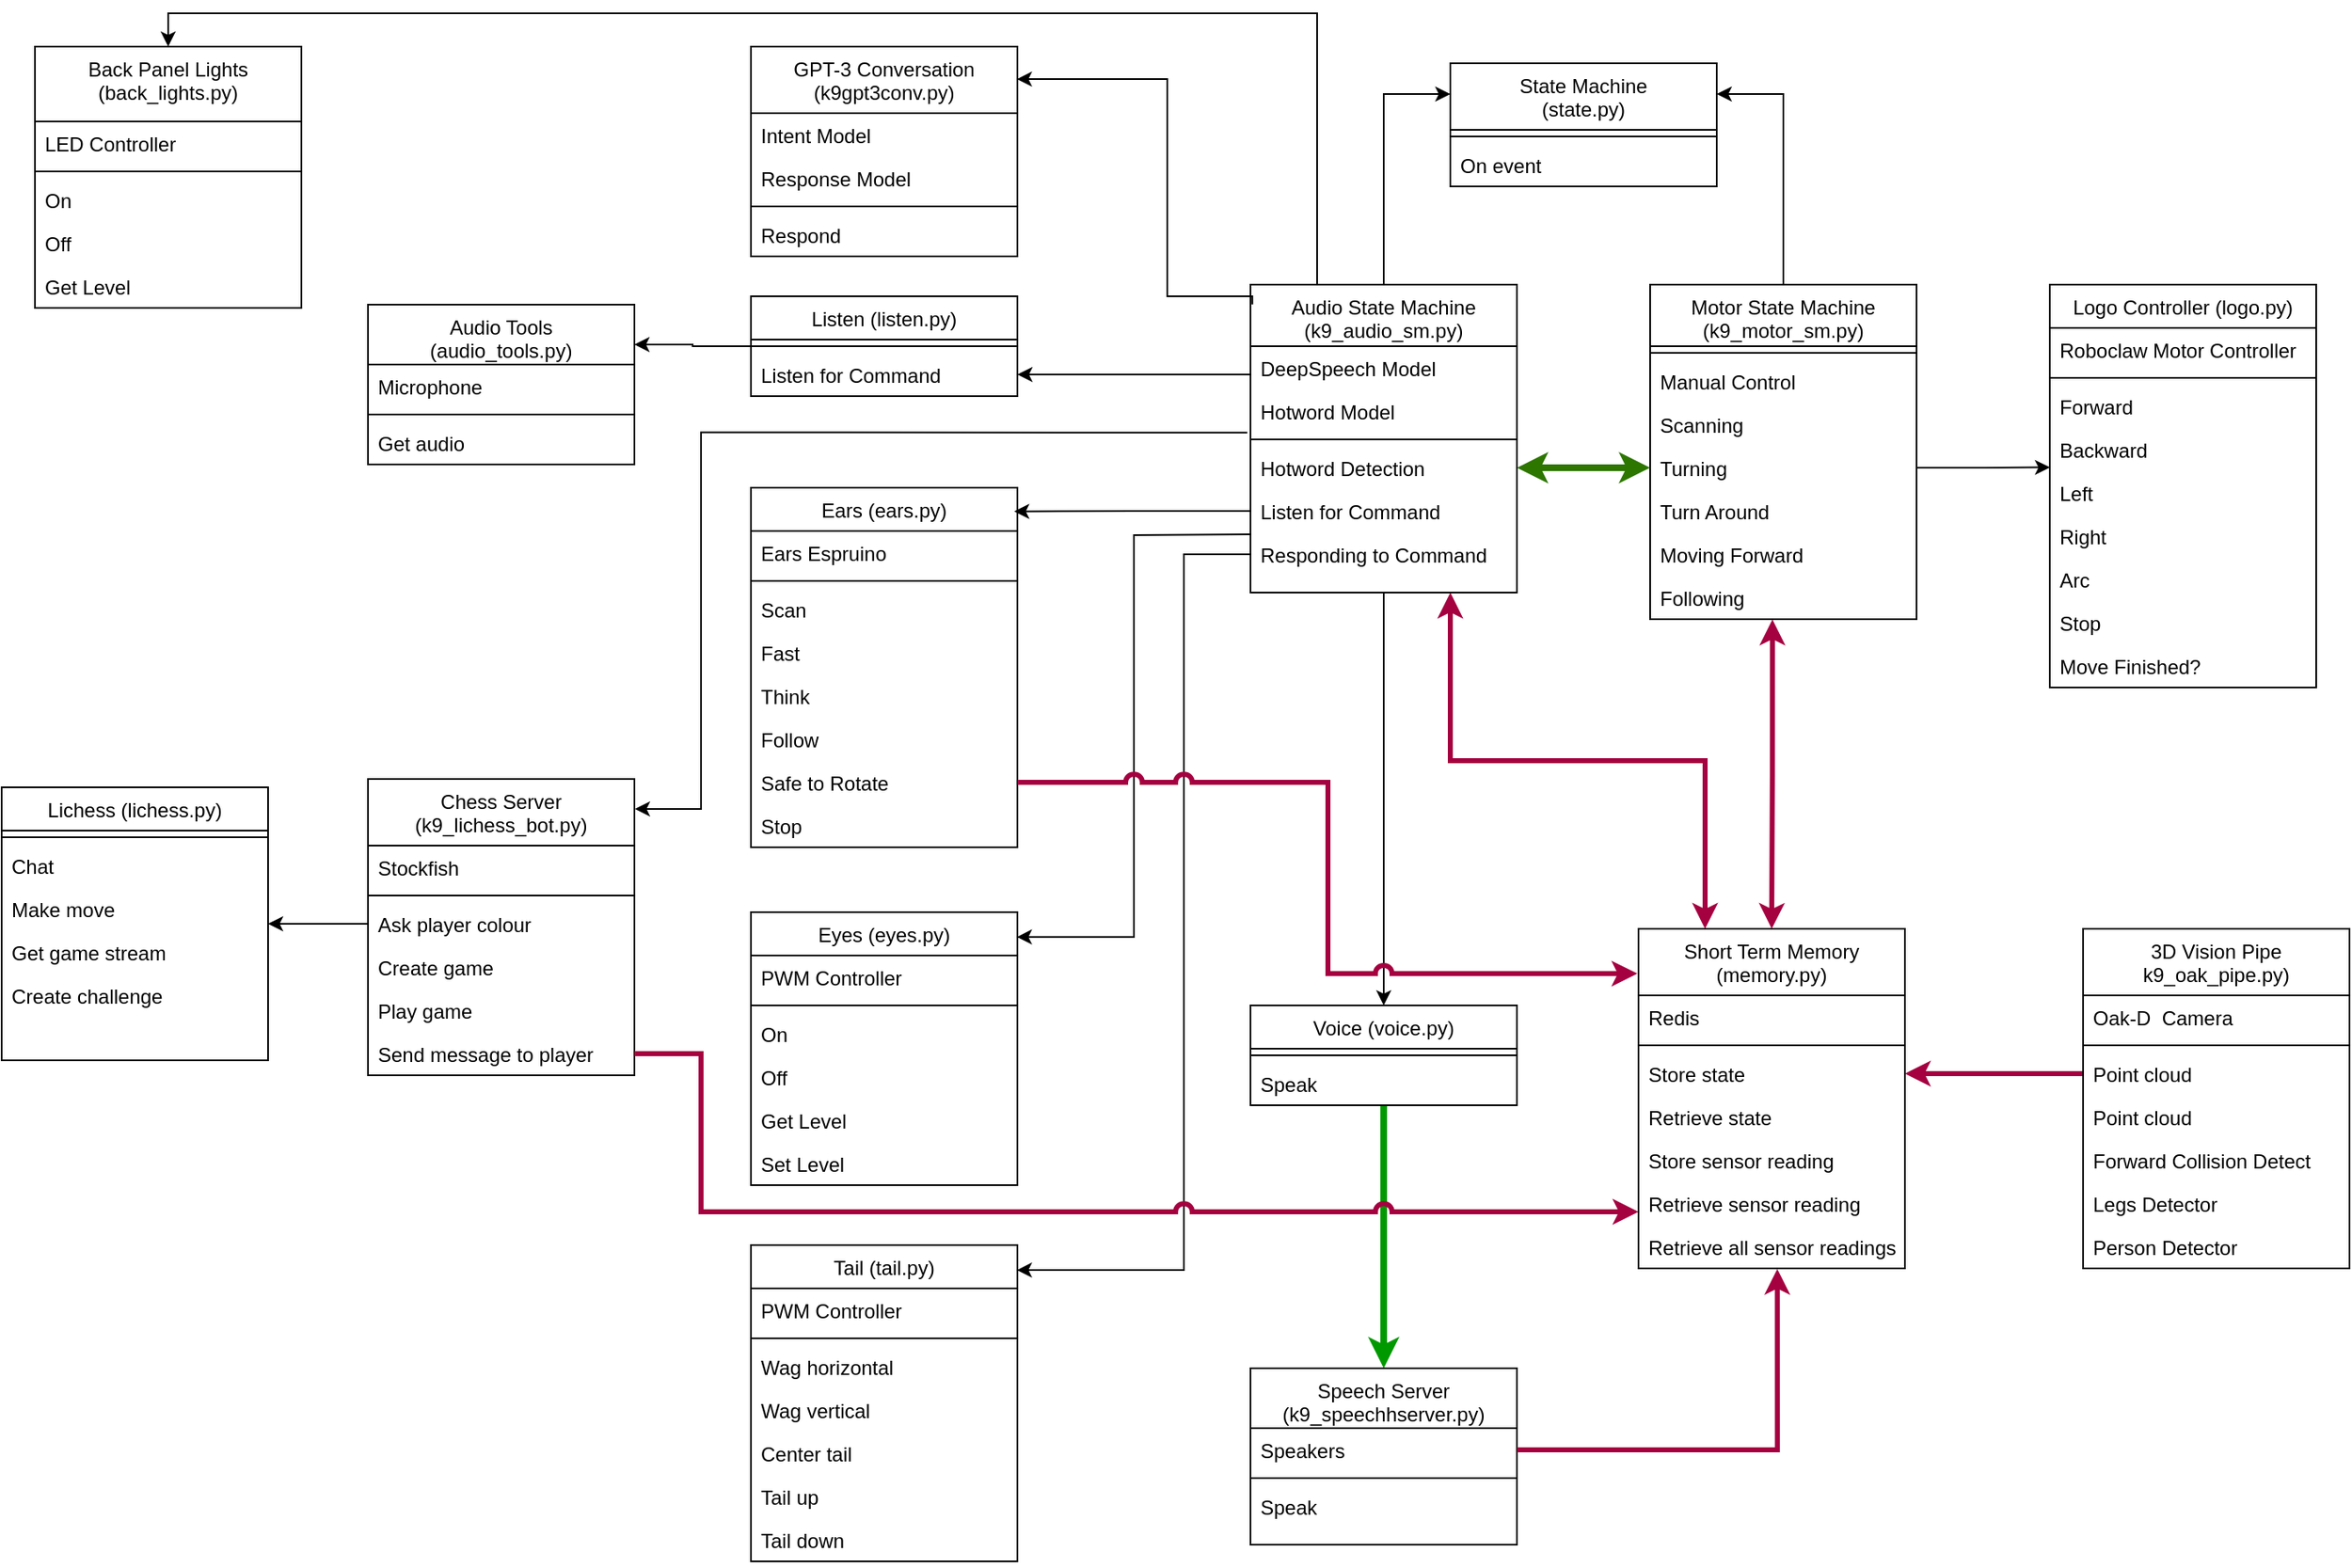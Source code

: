 <mxfile version="20.2.3" type="device"><diagram id="C5RBs43oDa-KdzZeNtuy" name="Page-1"><mxGraphModel dx="946" dy="697" grid="1" gridSize="10" guides="1" tooltips="1" connect="1" arrows="1" fold="1" page="1" pageScale="1" pageWidth="1654" pageHeight="1169" math="0" shadow="0"><root><mxCell id="WIyWlLk6GJQsqaUBKTNV-0"/><mxCell id="WIyWlLk6GJQsqaUBKTNV-1" parent="WIyWlLk6GJQsqaUBKTNV-0"/><mxCell id="qnv7xe7XA0KEcblWG110-169" style="edgeStyle=orthogonalEdgeStyle;rounded=0;orthogonalLoop=1;jettySize=auto;html=1;entryX=0.5;entryY=0;entryDx=0;entryDy=0;" parent="WIyWlLk6GJQsqaUBKTNV-1" source="qnv7xe7XA0KEcblWG110-4" target="qnv7xe7XA0KEcblWG110-74" edge="1"><mxGeometry relative="1" as="geometry"/></mxCell><mxCell id="qnv7xe7XA0KEcblWG110-174" style="edgeStyle=orthogonalEdgeStyle;rounded=0;orthogonalLoop=1;jettySize=auto;html=1;entryX=0;entryY=0.25;entryDx=0;entryDy=0;" parent="WIyWlLk6GJQsqaUBKTNV-1" source="qnv7xe7XA0KEcblWG110-4" target="qnv7xe7XA0KEcblWG110-132" edge="1"><mxGeometry relative="1" as="geometry"/></mxCell><mxCell id="qnv7xe7XA0KEcblWG110-180" style="edgeStyle=orthogonalEdgeStyle;rounded=0;orthogonalLoop=1;jettySize=auto;html=1;entryX=0.5;entryY=0;entryDx=0;entryDy=0;" parent="WIyWlLk6GJQsqaUBKTNV-1" source="qnv7xe7XA0KEcblWG110-4" target="qnv7xe7XA0KEcblWG110-135" edge="1"><mxGeometry relative="1" as="geometry"><Array as="points"><mxPoint x="860" y="180"/><mxPoint x="170" y="180"/></Array></mxGeometry></mxCell><mxCell id="qnv7xe7XA0KEcblWG110-183" style="edgeStyle=orthogonalEdgeStyle;rounded=0;orthogonalLoop=1;jettySize=auto;html=1;exitX=0.75;exitY=1;exitDx=0;exitDy=0;entryX=0.25;entryY=0;entryDx=0;entryDy=0;fillColor=#d80073;strokeColor=#A50040;strokeWidth=3;startArrow=classic;startFill=1;" parent="WIyWlLk6GJQsqaUBKTNV-1" source="qnv7xe7XA0KEcblWG110-4" target="qnv7xe7XA0KEcblWG110-114" edge="1"><mxGeometry relative="1" as="geometry"/></mxCell><mxCell id="qnv7xe7XA0KEcblWG110-4" value="Audio State Machine&#10;(k9_audio_sm.py)" style="swimlane;fontStyle=0;align=center;verticalAlign=top;childLayout=stackLayout;horizontal=1;startSize=37;horizontalStack=0;resizeParent=1;resizeLast=0;collapsible=1;marginBottom=0;rounded=0;shadow=0;strokeWidth=1;" parent="WIyWlLk6GJQsqaUBKTNV-1" vertex="1"><mxGeometry x="820" y="343" width="160" height="185" as="geometry"><mxRectangle x="130" y="380" width="160" height="26" as="alternateBounds"/></mxGeometry></mxCell><mxCell id="qnv7xe7XA0KEcblWG110-6" value="DeepSpeech Model" style="text;align=left;verticalAlign=top;spacingLeft=4;spacingRight=4;overflow=hidden;rotatable=0;points=[[0,0.5],[1,0.5]];portConstraint=eastwest;rounded=0;shadow=0;html=0;" parent="qnv7xe7XA0KEcblWG110-4" vertex="1"><mxGeometry y="37" width="160" height="26" as="geometry"/></mxCell><mxCell id="qnv7xe7XA0KEcblWG110-12" value="Hotword Model" style="text;align=left;verticalAlign=top;spacingLeft=4;spacingRight=4;overflow=hidden;rotatable=0;points=[[0,0.5],[1,0.5]];portConstraint=eastwest;rounded=0;shadow=0;html=0;" parent="qnv7xe7XA0KEcblWG110-4" vertex="1"><mxGeometry y="63" width="160" height="26" as="geometry"/></mxCell><mxCell id="qnv7xe7XA0KEcblWG110-7" value="" style="line;html=1;strokeWidth=1;align=left;verticalAlign=middle;spacingTop=-1;spacingLeft=3;spacingRight=3;rotatable=0;labelPosition=right;points=[];portConstraint=eastwest;" parent="qnv7xe7XA0KEcblWG110-4" vertex="1"><mxGeometry y="89" width="160" height="8" as="geometry"/></mxCell><mxCell id="qnv7xe7XA0KEcblWG110-8" value="Hotword Detection" style="text;align=left;verticalAlign=top;spacingLeft=4;spacingRight=4;overflow=hidden;rotatable=0;points=[[0,0.5],[1,0.5]];portConstraint=eastwest;fontStyle=0" parent="qnv7xe7XA0KEcblWG110-4" vertex="1"><mxGeometry y="97" width="160" height="26" as="geometry"/></mxCell><mxCell id="qnv7xe7XA0KEcblWG110-9" value="Listen for Command&#10;" style="text;align=left;verticalAlign=top;spacingLeft=4;spacingRight=4;overflow=hidden;rotatable=0;points=[[0,0.5],[1,0.5]];portConstraint=eastwest;" parent="qnv7xe7XA0KEcblWG110-4" vertex="1"><mxGeometry y="123" width="160" height="26" as="geometry"/></mxCell><mxCell id="qnv7xe7XA0KEcblWG110-10" value="Responding to Command" style="text;align=left;verticalAlign=top;spacingLeft=4;spacingRight=4;overflow=hidden;rotatable=0;points=[[0,0.5],[1,0.5]];portConstraint=eastwest;" parent="qnv7xe7XA0KEcblWG110-4" vertex="1"><mxGeometry y="149" width="160" height="26" as="geometry"/></mxCell><mxCell id="qnv7xe7XA0KEcblWG110-175" style="edgeStyle=orthogonalEdgeStyle;rounded=0;orthogonalLoop=1;jettySize=auto;html=1;entryX=1;entryY=0.25;entryDx=0;entryDy=0;" parent="WIyWlLk6GJQsqaUBKTNV-1" source="qnv7xe7XA0KEcblWG110-13" target="qnv7xe7XA0KEcblWG110-132" edge="1"><mxGeometry relative="1" as="geometry"/></mxCell><mxCell id="qnv7xe7XA0KEcblWG110-13" value="Motor State Machine&#10;(k9_motor_sm.py)" style="swimlane;fontStyle=0;align=center;verticalAlign=top;childLayout=stackLayout;horizontal=1;startSize=37;horizontalStack=0;resizeParent=1;resizeLast=0;collapsible=1;marginBottom=0;rounded=0;shadow=0;strokeWidth=1;" parent="WIyWlLk6GJQsqaUBKTNV-1" vertex="1"><mxGeometry x="1060" y="343" width="160" height="201" as="geometry"><mxRectangle x="130" y="380" width="160" height="26" as="alternateBounds"/></mxGeometry></mxCell><mxCell id="qnv7xe7XA0KEcblWG110-16" value="" style="line;html=1;strokeWidth=1;align=left;verticalAlign=middle;spacingTop=-1;spacingLeft=3;spacingRight=3;rotatable=0;labelPosition=right;points=[];portConstraint=eastwest;" parent="qnv7xe7XA0KEcblWG110-13" vertex="1"><mxGeometry y="37" width="160" height="8" as="geometry"/></mxCell><mxCell id="qnv7xe7XA0KEcblWG110-17" value="Manual Control" style="text;align=left;verticalAlign=top;spacingLeft=4;spacingRight=4;overflow=hidden;rotatable=0;points=[[0,0.5],[1,0.5]];portConstraint=eastwest;fontStyle=0" parent="qnv7xe7XA0KEcblWG110-13" vertex="1"><mxGeometry y="45" width="160" height="26" as="geometry"/></mxCell><mxCell id="qnv7xe7XA0KEcblWG110-18" value="Scanning" style="text;align=left;verticalAlign=top;spacingLeft=4;spacingRight=4;overflow=hidden;rotatable=0;points=[[0,0.5],[1,0.5]];portConstraint=eastwest;" parent="qnv7xe7XA0KEcblWG110-13" vertex="1"><mxGeometry y="71" width="160" height="26" as="geometry"/></mxCell><mxCell id="qnv7xe7XA0KEcblWG110-19" value="Turning" style="text;align=left;verticalAlign=top;spacingLeft=4;spacingRight=4;overflow=hidden;rotatable=0;points=[[0,0.5],[1,0.5]];portConstraint=eastwest;" parent="qnv7xe7XA0KEcblWG110-13" vertex="1"><mxGeometry y="97" width="160" height="26" as="geometry"/></mxCell><mxCell id="qnv7xe7XA0KEcblWG110-27" value="Turn Around" style="text;align=left;verticalAlign=top;spacingLeft=4;spacingRight=4;overflow=hidden;rotatable=0;points=[[0,0.5],[1,0.5]];portConstraint=eastwest;" parent="qnv7xe7XA0KEcblWG110-13" vertex="1"><mxGeometry y="123" width="160" height="26" as="geometry"/></mxCell><mxCell id="qnv7xe7XA0KEcblWG110-28" value="Moving Forward" style="text;align=left;verticalAlign=top;spacingLeft=4;spacingRight=4;overflow=hidden;rotatable=0;points=[[0,0.5],[1,0.5]];portConstraint=eastwest;" parent="qnv7xe7XA0KEcblWG110-13" vertex="1"><mxGeometry y="149" width="160" height="26" as="geometry"/></mxCell><mxCell id="qnv7xe7XA0KEcblWG110-29" value="Following" style="text;align=left;verticalAlign=top;spacingLeft=4;spacingRight=4;overflow=hidden;rotatable=0;points=[[0,0.5],[1,0.5]];portConstraint=eastwest;" parent="qnv7xe7XA0KEcblWG110-13" vertex="1"><mxGeometry y="175" width="160" height="26" as="geometry"/></mxCell><mxCell id="qnv7xe7XA0KEcblWG110-32" value="Logo Controller (logo.py)" style="swimlane;fontStyle=0;align=center;verticalAlign=top;childLayout=stackLayout;horizontal=1;startSize=26;horizontalStack=0;resizeParent=1;resizeLast=0;collapsible=1;marginBottom=0;rounded=0;shadow=0;strokeWidth=1;" parent="WIyWlLk6GJQsqaUBKTNV-1" vertex="1"><mxGeometry x="1300" y="343" width="160" height="242" as="geometry"><mxRectangle x="130" y="380" width="160" height="26" as="alternateBounds"/></mxGeometry></mxCell><mxCell id="qnv7xe7XA0KEcblWG110-33" value="Roboclaw Motor Controller" style="text;align=left;verticalAlign=top;spacingLeft=4;spacingRight=4;overflow=hidden;rotatable=0;points=[[0,0.5],[1,0.5]];portConstraint=eastwest;rounded=0;shadow=0;html=0;" parent="qnv7xe7XA0KEcblWG110-32" vertex="1"><mxGeometry y="26" width="160" height="26" as="geometry"/></mxCell><mxCell id="qnv7xe7XA0KEcblWG110-34" value="" style="line;html=1;strokeWidth=1;align=left;verticalAlign=middle;spacingTop=-1;spacingLeft=3;spacingRight=3;rotatable=0;labelPosition=right;points=[];portConstraint=eastwest;" parent="qnv7xe7XA0KEcblWG110-32" vertex="1"><mxGeometry y="52" width="160" height="8" as="geometry"/></mxCell><mxCell id="qnv7xe7XA0KEcblWG110-35" value="Forward" style="text;align=left;verticalAlign=top;spacingLeft=4;spacingRight=4;overflow=hidden;rotatable=0;points=[[0,0.5],[1,0.5]];portConstraint=eastwest;fontStyle=0" parent="qnv7xe7XA0KEcblWG110-32" vertex="1"><mxGeometry y="60" width="160" height="26" as="geometry"/></mxCell><mxCell id="qnv7xe7XA0KEcblWG110-36" value="Backward" style="text;align=left;verticalAlign=top;spacingLeft=4;spacingRight=4;overflow=hidden;rotatable=0;points=[[0,0.5],[1,0.5]];portConstraint=eastwest;" parent="qnv7xe7XA0KEcblWG110-32" vertex="1"><mxGeometry y="86" width="160" height="26" as="geometry"/></mxCell><mxCell id="qnv7xe7XA0KEcblWG110-37" value="Left" style="text;align=left;verticalAlign=top;spacingLeft=4;spacingRight=4;overflow=hidden;rotatable=0;points=[[0,0.5],[1,0.5]];portConstraint=eastwest;" parent="qnv7xe7XA0KEcblWG110-32" vertex="1"><mxGeometry y="112" width="160" height="26" as="geometry"/></mxCell><mxCell id="qnv7xe7XA0KEcblWG110-38" value="Right" style="text;align=left;verticalAlign=top;spacingLeft=4;spacingRight=4;overflow=hidden;rotatable=0;points=[[0,0.5],[1,0.5]];portConstraint=eastwest;" parent="qnv7xe7XA0KEcblWG110-32" vertex="1"><mxGeometry y="138" width="160" height="26" as="geometry"/></mxCell><mxCell id="qnv7xe7XA0KEcblWG110-39" value="Arc" style="text;align=left;verticalAlign=top;spacingLeft=4;spacingRight=4;overflow=hidden;rotatable=0;points=[[0,0.5],[1,0.5]];portConstraint=eastwest;" parent="qnv7xe7XA0KEcblWG110-32" vertex="1"><mxGeometry y="164" width="160" height="26" as="geometry"/></mxCell><mxCell id="qnv7xe7XA0KEcblWG110-40" value="Stop" style="text;align=left;verticalAlign=top;spacingLeft=4;spacingRight=4;overflow=hidden;rotatable=0;points=[[0,0.5],[1,0.5]];portConstraint=eastwest;" parent="qnv7xe7XA0KEcblWG110-32" vertex="1"><mxGeometry y="190" width="160" height="26" as="geometry"/></mxCell><mxCell id="qnv7xe7XA0KEcblWG110-41" value="Move Finished?" style="text;align=left;verticalAlign=top;spacingLeft=4;spacingRight=4;overflow=hidden;rotatable=0;points=[[0,0.5],[1,0.5]];portConstraint=eastwest;" parent="qnv7xe7XA0KEcblWG110-32" vertex="1"><mxGeometry y="216" width="160" height="26" as="geometry"/></mxCell><mxCell id="qnv7xe7XA0KEcblWG110-179" style="edgeStyle=orthogonalEdgeStyle;rounded=0;orthogonalLoop=1;jettySize=auto;html=1;entryX=1;entryY=0.25;entryDx=0;entryDy=0;" parent="WIyWlLk6GJQsqaUBKTNV-1" source="qnv7xe7XA0KEcblWG110-42" target="qnv7xe7XA0KEcblWG110-153" edge="1"><mxGeometry relative="1" as="geometry"/></mxCell><mxCell id="qnv7xe7XA0KEcblWG110-42" value="Listen (listen.py)" style="swimlane;fontStyle=0;align=center;verticalAlign=top;childLayout=stackLayout;horizontal=1;startSize=26;horizontalStack=0;resizeParent=1;resizeLast=0;collapsible=1;marginBottom=0;rounded=0;shadow=0;strokeWidth=1;" parent="WIyWlLk6GJQsqaUBKTNV-1" vertex="1"><mxGeometry x="520" y="350" width="160" height="60" as="geometry"><mxRectangle x="130" y="380" width="160" height="26" as="alternateBounds"/></mxGeometry></mxCell><mxCell id="qnv7xe7XA0KEcblWG110-45" value="" style="line;html=1;strokeWidth=1;align=left;verticalAlign=middle;spacingTop=-1;spacingLeft=3;spacingRight=3;rotatable=0;labelPosition=right;points=[];portConstraint=eastwest;" parent="qnv7xe7XA0KEcblWG110-42" vertex="1"><mxGeometry y="26" width="160" height="8" as="geometry"/></mxCell><mxCell id="qnv7xe7XA0KEcblWG110-47" value="Listen for Command&#10;" style="text;align=left;verticalAlign=top;spacingLeft=4;spacingRight=4;overflow=hidden;rotatable=0;points=[[0,0.5],[1,0.5]];portConstraint=eastwest;" parent="qnv7xe7XA0KEcblWG110-42" vertex="1"><mxGeometry y="34" width="160" height="26" as="geometry"/></mxCell><mxCell id="qnv7xe7XA0KEcblWG110-49" value="Ears (ears.py)" style="swimlane;fontStyle=0;align=center;verticalAlign=top;childLayout=stackLayout;horizontal=1;startSize=26;horizontalStack=0;resizeParent=1;resizeLast=0;collapsible=1;marginBottom=0;rounded=0;shadow=0;strokeWidth=1;" parent="WIyWlLk6GJQsqaUBKTNV-1" vertex="1"><mxGeometry x="520" y="465" width="160" height="216" as="geometry"><mxRectangle x="130" y="380" width="160" height="26" as="alternateBounds"/></mxGeometry></mxCell><mxCell id="qnv7xe7XA0KEcblWG110-50" value="Ears Espruino" style="text;align=left;verticalAlign=top;spacingLeft=4;spacingRight=4;overflow=hidden;rotatable=0;points=[[0,0.5],[1,0.5]];portConstraint=eastwest;rounded=0;shadow=0;html=0;" parent="qnv7xe7XA0KEcblWG110-49" vertex="1"><mxGeometry y="26" width="160" height="26" as="geometry"/></mxCell><mxCell id="qnv7xe7XA0KEcblWG110-51" value="" style="line;html=1;strokeWidth=1;align=left;verticalAlign=middle;spacingTop=-1;spacingLeft=3;spacingRight=3;rotatable=0;labelPosition=right;points=[];portConstraint=eastwest;" parent="qnv7xe7XA0KEcblWG110-49" vertex="1"><mxGeometry y="52" width="160" height="8" as="geometry"/></mxCell><mxCell id="qnv7xe7XA0KEcblWG110-52" value="Scan" style="text;align=left;verticalAlign=top;spacingLeft=4;spacingRight=4;overflow=hidden;rotatable=0;points=[[0,0.5],[1,0.5]];portConstraint=eastwest;" parent="qnv7xe7XA0KEcblWG110-49" vertex="1"><mxGeometry y="60" width="160" height="26" as="geometry"/></mxCell><mxCell id="qnv7xe7XA0KEcblWG110-53" value="Fast" style="text;align=left;verticalAlign=top;spacingLeft=4;spacingRight=4;overflow=hidden;rotatable=0;points=[[0,0.5],[1,0.5]];portConstraint=eastwest;" parent="qnv7xe7XA0KEcblWG110-49" vertex="1"><mxGeometry y="86" width="160" height="26" as="geometry"/></mxCell><mxCell id="qnv7xe7XA0KEcblWG110-54" value="Think" style="text;align=left;verticalAlign=top;spacingLeft=4;spacingRight=4;overflow=hidden;rotatable=0;points=[[0,0.5],[1,0.5]];portConstraint=eastwest;" parent="qnv7xe7XA0KEcblWG110-49" vertex="1"><mxGeometry y="112" width="160" height="26" as="geometry"/></mxCell><mxCell id="qnv7xe7XA0KEcblWG110-55" value="Follow" style="text;align=left;verticalAlign=top;spacingLeft=4;spacingRight=4;overflow=hidden;rotatable=0;points=[[0,0.5],[1,0.5]];portConstraint=eastwest;" parent="qnv7xe7XA0KEcblWG110-49" vertex="1"><mxGeometry y="138" width="160" height="26" as="geometry"/></mxCell><mxCell id="qnv7xe7XA0KEcblWG110-63" value="Safe to Rotate" style="text;align=left;verticalAlign=top;spacingLeft=4;spacingRight=4;overflow=hidden;rotatable=0;points=[[0,0.5],[1,0.5]];portConstraint=eastwest;" parent="qnv7xe7XA0KEcblWG110-49" vertex="1"><mxGeometry y="164" width="160" height="26" as="geometry"/></mxCell><mxCell id="qnv7xe7XA0KEcblWG110-64" value="Stop" style="text;align=left;verticalAlign=top;spacingLeft=4;spacingRight=4;overflow=hidden;rotatable=0;points=[[0,0.5],[1,0.5]];portConstraint=eastwest;" parent="qnv7xe7XA0KEcblWG110-49" vertex="1"><mxGeometry y="190" width="160" height="26" as="geometry"/></mxCell><mxCell id="qnv7xe7XA0KEcblWG110-65" value="Eyes (eyes.py)" style="swimlane;fontStyle=0;align=center;verticalAlign=top;childLayout=stackLayout;horizontal=1;startSize=26;horizontalStack=0;resizeParent=1;resizeLast=0;collapsible=1;marginBottom=0;rounded=0;shadow=0;strokeWidth=1;" parent="WIyWlLk6GJQsqaUBKTNV-1" vertex="1"><mxGeometry x="520" y="720" width="160" height="164" as="geometry"><mxRectangle x="130" y="380" width="160" height="26" as="alternateBounds"/></mxGeometry></mxCell><mxCell id="qnv7xe7XA0KEcblWG110-66" value="PWM Controller" style="text;align=left;verticalAlign=top;spacingLeft=4;spacingRight=4;overflow=hidden;rotatable=0;points=[[0,0.5],[1,0.5]];portConstraint=eastwest;rounded=0;shadow=0;html=0;" parent="qnv7xe7XA0KEcblWG110-65" vertex="1"><mxGeometry y="26" width="160" height="26" as="geometry"/></mxCell><mxCell id="qnv7xe7XA0KEcblWG110-67" value="" style="line;html=1;strokeWidth=1;align=left;verticalAlign=middle;spacingTop=-1;spacingLeft=3;spacingRight=3;rotatable=0;labelPosition=right;points=[];portConstraint=eastwest;" parent="qnv7xe7XA0KEcblWG110-65" vertex="1"><mxGeometry y="52" width="160" height="8" as="geometry"/></mxCell><mxCell id="qnv7xe7XA0KEcblWG110-68" value="On" style="text;align=left;verticalAlign=top;spacingLeft=4;spacingRight=4;overflow=hidden;rotatable=0;points=[[0,0.5],[1,0.5]];portConstraint=eastwest;" parent="qnv7xe7XA0KEcblWG110-65" vertex="1"><mxGeometry y="60" width="160" height="26" as="geometry"/></mxCell><mxCell id="qnv7xe7XA0KEcblWG110-69" value="Off" style="text;align=left;verticalAlign=top;spacingLeft=4;spacingRight=4;overflow=hidden;rotatable=0;points=[[0,0.5],[1,0.5]];portConstraint=eastwest;" parent="qnv7xe7XA0KEcblWG110-65" vertex="1"><mxGeometry y="86" width="160" height="26" as="geometry"/></mxCell><mxCell id="qnv7xe7XA0KEcblWG110-70" value="Get Level" style="text;align=left;verticalAlign=top;spacingLeft=4;spacingRight=4;overflow=hidden;rotatable=0;points=[[0,0.5],[1,0.5]];portConstraint=eastwest;" parent="qnv7xe7XA0KEcblWG110-65" vertex="1"><mxGeometry y="112" width="160" height="26" as="geometry"/></mxCell><mxCell id="qnv7xe7XA0KEcblWG110-71" value="Set Level" style="text;align=left;verticalAlign=top;spacingLeft=4;spacingRight=4;overflow=hidden;rotatable=0;points=[[0,0.5],[1,0.5]];portConstraint=eastwest;" parent="qnv7xe7XA0KEcblWG110-65" vertex="1"><mxGeometry y="138" width="160" height="26" as="geometry"/></mxCell><mxCell id="qnv7xe7XA0KEcblWG110-170" style="edgeStyle=orthogonalEdgeStyle;rounded=0;orthogonalLoop=1;jettySize=auto;html=1;entryX=0.5;entryY=0;entryDx=0;entryDy=0;fillColor=#60a917;strokeColor=#009900;strokeWidth=4;" parent="WIyWlLk6GJQsqaUBKTNV-1" source="qnv7xe7XA0KEcblWG110-74" target="qnv7xe7XA0KEcblWG110-100" edge="1"><mxGeometry relative="1" as="geometry"/></mxCell><mxCell id="qnv7xe7XA0KEcblWG110-74" value="Voice (voice.py)" style="swimlane;fontStyle=0;align=center;verticalAlign=top;childLayout=stackLayout;horizontal=1;startSize=26;horizontalStack=0;resizeParent=1;resizeLast=0;collapsible=1;marginBottom=0;rounded=0;shadow=0;strokeWidth=1;" parent="WIyWlLk6GJQsqaUBKTNV-1" vertex="1"><mxGeometry x="820" y="776" width="160" height="60" as="geometry"><mxRectangle x="130" y="380" width="160" height="26" as="alternateBounds"/></mxGeometry></mxCell><mxCell id="qnv7xe7XA0KEcblWG110-76" value="" style="line;html=1;strokeWidth=1;align=left;verticalAlign=middle;spacingTop=-1;spacingLeft=3;spacingRight=3;rotatable=0;labelPosition=right;points=[];portConstraint=eastwest;" parent="qnv7xe7XA0KEcblWG110-74" vertex="1"><mxGeometry y="26" width="160" height="8" as="geometry"/></mxCell><mxCell id="qnv7xe7XA0KEcblWG110-77" value="Speak" style="text;align=left;verticalAlign=top;spacingLeft=4;spacingRight=4;overflow=hidden;rotatable=0;points=[[0,0.5],[1,0.5]];portConstraint=eastwest;" parent="qnv7xe7XA0KEcblWG110-74" vertex="1"><mxGeometry y="34" width="160" height="26" as="geometry"/></mxCell><mxCell id="qnv7xe7XA0KEcblWG110-91" value="GPT-3 Conversation&#10;(k9gpt3conv.py)" style="swimlane;fontStyle=0;align=center;verticalAlign=top;childLayout=stackLayout;horizontal=1;startSize=40;horizontalStack=0;resizeParent=1;resizeLast=0;collapsible=1;marginBottom=0;rounded=0;shadow=0;strokeWidth=1;" parent="WIyWlLk6GJQsqaUBKTNV-1" vertex="1"><mxGeometry x="520" y="200" width="160" height="126" as="geometry"><mxRectangle x="130" y="380" width="160" height="26" as="alternateBounds"/></mxGeometry></mxCell><mxCell id="qnv7xe7XA0KEcblWG110-92" value="Intent Model" style="text;align=left;verticalAlign=top;spacingLeft=4;spacingRight=4;overflow=hidden;rotatable=0;points=[[0,0.5],[1,0.5]];portConstraint=eastwest;rounded=0;shadow=0;html=0;" parent="qnv7xe7XA0KEcblWG110-91" vertex="1"><mxGeometry y="40" width="160" height="26" as="geometry"/></mxCell><mxCell id="qnv7xe7XA0KEcblWG110-99" value="Response Model" style="text;align=left;verticalAlign=top;spacingLeft=4;spacingRight=4;overflow=hidden;rotatable=0;points=[[0,0.5],[1,0.5]];portConstraint=eastwest;rounded=0;shadow=0;html=0;" parent="qnv7xe7XA0KEcblWG110-91" vertex="1"><mxGeometry y="66" width="160" height="26" as="geometry"/></mxCell><mxCell id="qnv7xe7XA0KEcblWG110-93" value="" style="line;html=1;strokeWidth=1;align=left;verticalAlign=middle;spacingTop=-1;spacingLeft=3;spacingRight=3;rotatable=0;labelPosition=right;points=[];portConstraint=eastwest;" parent="qnv7xe7XA0KEcblWG110-91" vertex="1"><mxGeometry y="92" width="160" height="8" as="geometry"/></mxCell><mxCell id="qnv7xe7XA0KEcblWG110-94" value="Respond" style="text;align=left;verticalAlign=top;spacingLeft=4;spacingRight=4;overflow=hidden;rotatable=0;points=[[0,0.5],[1,0.5]];portConstraint=eastwest;" parent="qnv7xe7XA0KEcblWG110-91" vertex="1"><mxGeometry y="100" width="160" height="26" as="geometry"/></mxCell><mxCell id="qnv7xe7XA0KEcblWG110-100" value="Speech Server&#10;(k9_speechhserver.py)" style="swimlane;fontStyle=0;align=center;verticalAlign=top;childLayout=stackLayout;horizontal=1;startSize=36;horizontalStack=0;resizeParent=1;resizeLast=0;collapsible=1;marginBottom=0;rounded=0;shadow=0;strokeWidth=1;" parent="WIyWlLk6GJQsqaUBKTNV-1" vertex="1"><mxGeometry x="820" y="994" width="160" height="106" as="geometry"><mxRectangle x="130" y="380" width="160" height="26" as="alternateBounds"/></mxGeometry></mxCell><mxCell id="qnv7xe7XA0KEcblWG110-101" value="Speakers" style="text;align=left;verticalAlign=top;spacingLeft=4;spacingRight=4;overflow=hidden;rotatable=0;points=[[0,0.5],[1,0.5]];portConstraint=eastwest;rounded=0;shadow=0;html=0;" parent="qnv7xe7XA0KEcblWG110-100" vertex="1"><mxGeometry y="36" width="160" height="26" as="geometry"/></mxCell><mxCell id="qnv7xe7XA0KEcblWG110-103" value="" style="line;html=1;strokeWidth=1;align=left;verticalAlign=middle;spacingTop=-1;spacingLeft=3;spacingRight=3;rotatable=0;labelPosition=right;points=[];portConstraint=eastwest;" parent="qnv7xe7XA0KEcblWG110-100" vertex="1"><mxGeometry y="62" width="160" height="8" as="geometry"/></mxCell><mxCell id="qnv7xe7XA0KEcblWG110-104" value="Speak" style="text;align=left;verticalAlign=top;spacingLeft=4;spacingRight=4;overflow=hidden;rotatable=0;points=[[0,0.5],[1,0.5]];portConstraint=eastwest;" parent="qnv7xe7XA0KEcblWG110-100" vertex="1"><mxGeometry y="70" width="160" height="26" as="geometry"/></mxCell><mxCell id="qnv7xe7XA0KEcblWG110-107" value="Chess Server&#10;(k9_lichess_bot.py)" style="swimlane;fontStyle=0;align=center;verticalAlign=top;childLayout=stackLayout;horizontal=1;startSize=40;horizontalStack=0;resizeParent=1;resizeLast=0;collapsible=1;marginBottom=0;rounded=0;shadow=0;strokeWidth=1;" parent="WIyWlLk6GJQsqaUBKTNV-1" vertex="1"><mxGeometry x="290" y="640" width="160" height="178" as="geometry"><mxRectangle x="130" y="380" width="160" height="26" as="alternateBounds"/></mxGeometry></mxCell><mxCell id="qnv7xe7XA0KEcblWG110-108" value="Stockfish" style="text;align=left;verticalAlign=top;spacingLeft=4;spacingRight=4;overflow=hidden;rotatable=0;points=[[0,0.5],[1,0.5]];portConstraint=eastwest;rounded=0;shadow=0;html=0;" parent="qnv7xe7XA0KEcblWG110-107" vertex="1"><mxGeometry y="40" width="160" height="26" as="geometry"/></mxCell><mxCell id="qnv7xe7XA0KEcblWG110-109" value="" style="line;html=1;strokeWidth=1;align=left;verticalAlign=middle;spacingTop=-1;spacingLeft=3;spacingRight=3;rotatable=0;labelPosition=right;points=[];portConstraint=eastwest;" parent="qnv7xe7XA0KEcblWG110-107" vertex="1"><mxGeometry y="66" width="160" height="8" as="geometry"/></mxCell><mxCell id="qnv7xe7XA0KEcblWG110-110" value="Ask player colour&#10;" style="text;align=left;verticalAlign=top;spacingLeft=4;spacingRight=4;overflow=hidden;rotatable=0;points=[[0,0.5],[1,0.5]];portConstraint=eastwest;" parent="qnv7xe7XA0KEcblWG110-107" vertex="1"><mxGeometry y="74" width="160" height="26" as="geometry"/></mxCell><mxCell id="qnv7xe7XA0KEcblWG110-111" value="Create game" style="text;align=left;verticalAlign=top;spacingLeft=4;spacingRight=4;overflow=hidden;rotatable=0;points=[[0,0.5],[1,0.5]];portConstraint=eastwest;" parent="qnv7xe7XA0KEcblWG110-107" vertex="1"><mxGeometry y="100" width="160" height="26" as="geometry"/></mxCell><mxCell id="qnv7xe7XA0KEcblWG110-112" value="Play game" style="text;align=left;verticalAlign=top;spacingLeft=4;spacingRight=4;overflow=hidden;rotatable=0;points=[[0,0.5],[1,0.5]];portConstraint=eastwest;" parent="qnv7xe7XA0KEcblWG110-107" vertex="1"><mxGeometry y="126" width="160" height="26" as="geometry"/></mxCell><mxCell id="qnv7xe7XA0KEcblWG110-113" value="Send message to player" style="text;align=left;verticalAlign=top;spacingLeft=4;spacingRight=4;overflow=hidden;rotatable=0;points=[[0,0.5],[1,0.5]];portConstraint=eastwest;" parent="qnv7xe7XA0KEcblWG110-107" vertex="1"><mxGeometry y="152" width="160" height="26" as="geometry"/></mxCell><mxCell id="qnv7xe7XA0KEcblWG110-114" value="Short Term Memory&#10;(memory.py)" style="swimlane;fontStyle=0;align=center;verticalAlign=top;childLayout=stackLayout;horizontal=1;startSize=40;horizontalStack=0;resizeParent=1;resizeLast=0;collapsible=1;marginBottom=0;rounded=0;shadow=0;strokeWidth=1;" parent="WIyWlLk6GJQsqaUBKTNV-1" vertex="1"><mxGeometry x="1053" y="730" width="160" height="204" as="geometry"><mxRectangle x="130" y="380" width="160" height="26" as="alternateBounds"/></mxGeometry></mxCell><mxCell id="qnv7xe7XA0KEcblWG110-115" value="Redis" style="text;align=left;verticalAlign=top;spacingLeft=4;spacingRight=4;overflow=hidden;rotatable=0;points=[[0,0.5],[1,0.5]];portConstraint=eastwest;rounded=0;shadow=0;html=0;" parent="qnv7xe7XA0KEcblWG110-114" vertex="1"><mxGeometry y="40" width="160" height="26" as="geometry"/></mxCell><mxCell id="qnv7xe7XA0KEcblWG110-117" value="" style="line;html=1;strokeWidth=1;align=left;verticalAlign=middle;spacingTop=-1;spacingLeft=3;spacingRight=3;rotatable=0;labelPosition=right;points=[];portConstraint=eastwest;" parent="qnv7xe7XA0KEcblWG110-114" vertex="1"><mxGeometry y="66" width="160" height="8" as="geometry"/></mxCell><mxCell id="qnv7xe7XA0KEcblWG110-118" value="Store state" style="text;align=left;verticalAlign=top;spacingLeft=4;spacingRight=4;overflow=hidden;rotatable=0;points=[[0,0.5],[1,0.5]];portConstraint=eastwest;" parent="qnv7xe7XA0KEcblWG110-114" vertex="1"><mxGeometry y="74" width="160" height="26" as="geometry"/></mxCell><mxCell id="qnv7xe7XA0KEcblWG110-119" value="Retrieve state" style="text;align=left;verticalAlign=top;spacingLeft=4;spacingRight=4;overflow=hidden;rotatable=0;points=[[0,0.5],[1,0.5]];portConstraint=eastwest;" parent="qnv7xe7XA0KEcblWG110-114" vertex="1"><mxGeometry y="100" width="160" height="26" as="geometry"/></mxCell><mxCell id="qnv7xe7XA0KEcblWG110-120" value="Store sensor reading" style="text;align=left;verticalAlign=top;spacingLeft=4;spacingRight=4;overflow=hidden;rotatable=0;points=[[0,0.5],[1,0.5]];portConstraint=eastwest;" parent="qnv7xe7XA0KEcblWG110-114" vertex="1"><mxGeometry y="126" width="160" height="26" as="geometry"/></mxCell><mxCell id="qnv7xe7XA0KEcblWG110-121" value="Retrieve sensor reading" style="text;align=left;verticalAlign=top;spacingLeft=4;spacingRight=4;overflow=hidden;rotatable=0;points=[[0,0.5],[1,0.5]];portConstraint=eastwest;" parent="qnv7xe7XA0KEcblWG110-114" vertex="1"><mxGeometry y="152" width="160" height="26" as="geometry"/></mxCell><mxCell id="qnv7xe7XA0KEcblWG110-122" value="Retrieve all sensor readings" style="text;align=left;verticalAlign=top;spacingLeft=4;spacingRight=4;overflow=hidden;rotatable=0;points=[[0,0.5],[1,0.5]];portConstraint=eastwest;" parent="qnv7xe7XA0KEcblWG110-114" vertex="1"><mxGeometry y="178" width="160" height="26" as="geometry"/></mxCell><mxCell id="qnv7xe7XA0KEcblWG110-178" style="edgeStyle=orthogonalEdgeStyle;rounded=0;orthogonalLoop=1;jettySize=auto;html=1;entryX=1;entryY=0.5;entryDx=0;entryDy=0;fillColor=#d80073;strokeColor=#A50040;strokeWidth=3;" parent="WIyWlLk6GJQsqaUBKTNV-1" source="qnv7xe7XA0KEcblWG110-125" target="qnv7xe7XA0KEcblWG110-118" edge="1"><mxGeometry relative="1" as="geometry"><Array as="points"><mxPoint x="1290" y="817"/><mxPoint x="1290" y="817"/></Array></mxGeometry></mxCell><mxCell id="qnv7xe7XA0KEcblWG110-125" value="3D Vision Pipe&#10;k9_oak_pipe.py)" style="swimlane;fontStyle=0;align=center;verticalAlign=top;childLayout=stackLayout;horizontal=1;startSize=40;horizontalStack=0;resizeParent=1;resizeLast=0;collapsible=1;marginBottom=0;rounded=0;shadow=0;strokeWidth=1;" parent="WIyWlLk6GJQsqaUBKTNV-1" vertex="1"><mxGeometry x="1320" y="730" width="160" height="204" as="geometry"><mxRectangle x="130" y="380" width="160" height="26" as="alternateBounds"/></mxGeometry></mxCell><mxCell id="qnv7xe7XA0KEcblWG110-126" value="Oak-D  Camera" style="text;align=left;verticalAlign=top;spacingLeft=4;spacingRight=4;overflow=hidden;rotatable=0;points=[[0,0.5],[1,0.5]];portConstraint=eastwest;rounded=0;shadow=0;html=0;" parent="qnv7xe7XA0KEcblWG110-125" vertex="1"><mxGeometry y="40" width="160" height="26" as="geometry"/></mxCell><mxCell id="qnv7xe7XA0KEcblWG110-127" value="" style="line;html=1;strokeWidth=1;align=left;verticalAlign=middle;spacingTop=-1;spacingLeft=3;spacingRight=3;rotatable=0;labelPosition=right;points=[];portConstraint=eastwest;" parent="qnv7xe7XA0KEcblWG110-125" vertex="1"><mxGeometry y="66" width="160" height="8" as="geometry"/></mxCell><mxCell id="10VKM--r_YPJ1Nv6wldY-0" value="Point cloud" style="text;align=left;verticalAlign=top;spacingLeft=4;spacingRight=4;overflow=hidden;rotatable=0;points=[[0,0.5],[1,0.5]];portConstraint=eastwest;" parent="qnv7xe7XA0KEcblWG110-125" vertex="1"><mxGeometry y="74" width="160" height="26" as="geometry"/></mxCell><mxCell id="qnv7xe7XA0KEcblWG110-128" value="Point cloud" style="text;align=left;verticalAlign=top;spacingLeft=4;spacingRight=4;overflow=hidden;rotatable=0;points=[[0,0.5],[1,0.5]];portConstraint=eastwest;" parent="qnv7xe7XA0KEcblWG110-125" vertex="1"><mxGeometry y="100" width="160" height="26" as="geometry"/></mxCell><mxCell id="qnv7xe7XA0KEcblWG110-129" value="Forward Collision Detect" style="text;align=left;verticalAlign=top;spacingLeft=4;spacingRight=4;overflow=hidden;rotatable=0;points=[[0,0.5],[1,0.5]];portConstraint=eastwest;" parent="qnv7xe7XA0KEcblWG110-125" vertex="1"><mxGeometry y="126" width="160" height="26" as="geometry"/></mxCell><mxCell id="qnv7xe7XA0KEcblWG110-130" value="Legs Detector" style="text;align=left;verticalAlign=top;spacingLeft=4;spacingRight=4;overflow=hidden;rotatable=0;points=[[0,0.5],[1,0.5]];portConstraint=eastwest;" parent="qnv7xe7XA0KEcblWG110-125" vertex="1"><mxGeometry y="152" width="160" height="26" as="geometry"/></mxCell><mxCell id="qnv7xe7XA0KEcblWG110-131" value="Person Detector" style="text;align=left;verticalAlign=top;spacingLeft=4;spacingRight=4;overflow=hidden;rotatable=0;points=[[0,0.5],[1,0.5]];portConstraint=eastwest;" parent="qnv7xe7XA0KEcblWG110-125" vertex="1"><mxGeometry y="178" width="160" height="26" as="geometry"/></mxCell><mxCell id="qnv7xe7XA0KEcblWG110-132" value="State Machine&#10;(state.py)" style="swimlane;fontStyle=0;align=center;verticalAlign=top;childLayout=stackLayout;horizontal=1;startSize=40;horizontalStack=0;resizeParent=1;resizeLast=0;collapsible=1;marginBottom=0;rounded=0;shadow=0;strokeWidth=1;" parent="WIyWlLk6GJQsqaUBKTNV-1" vertex="1"><mxGeometry x="940" y="210" width="160" height="74" as="geometry"><mxRectangle x="130" y="380" width="160" height="26" as="alternateBounds"/></mxGeometry></mxCell><mxCell id="qnv7xe7XA0KEcblWG110-133" value="" style="line;html=1;strokeWidth=1;align=left;verticalAlign=middle;spacingTop=-1;spacingLeft=3;spacingRight=3;rotatable=0;labelPosition=right;points=[];portConstraint=eastwest;" parent="qnv7xe7XA0KEcblWG110-132" vertex="1"><mxGeometry y="40" width="160" height="8" as="geometry"/></mxCell><mxCell id="qnv7xe7XA0KEcblWG110-134" value="On event" style="text;align=left;verticalAlign=top;spacingLeft=4;spacingRight=4;overflow=hidden;rotatable=0;points=[[0,0.5],[1,0.5]];portConstraint=eastwest;" parent="qnv7xe7XA0KEcblWG110-132" vertex="1"><mxGeometry y="48" width="160" height="26" as="geometry"/></mxCell><mxCell id="qnv7xe7XA0KEcblWG110-135" value="Back Panel Lights&#10;(back_lights.py)" style="swimlane;fontStyle=0;align=center;verticalAlign=top;childLayout=stackLayout;horizontal=1;startSize=45;horizontalStack=0;resizeParent=1;resizeLast=0;collapsible=1;marginBottom=0;rounded=0;shadow=0;strokeWidth=1;" parent="WIyWlLk6GJQsqaUBKTNV-1" vertex="1"><mxGeometry x="90" y="200" width="160" height="157" as="geometry"><mxRectangle x="130" y="380" width="160" height="26" as="alternateBounds"/></mxGeometry></mxCell><mxCell id="qnv7xe7XA0KEcblWG110-136" value="LED Controller" style="text;align=left;verticalAlign=top;spacingLeft=4;spacingRight=4;overflow=hidden;rotatable=0;points=[[0,0.5],[1,0.5]];portConstraint=eastwest;rounded=0;shadow=0;html=0;" parent="qnv7xe7XA0KEcblWG110-135" vertex="1"><mxGeometry y="45" width="160" height="26" as="geometry"/></mxCell><mxCell id="qnv7xe7XA0KEcblWG110-137" value="" style="line;html=1;strokeWidth=1;align=left;verticalAlign=middle;spacingTop=-1;spacingLeft=3;spacingRight=3;rotatable=0;labelPosition=right;points=[];portConstraint=eastwest;" parent="qnv7xe7XA0KEcblWG110-135" vertex="1"><mxGeometry y="71" width="160" height="8" as="geometry"/></mxCell><mxCell id="qnv7xe7XA0KEcblWG110-138" value="On" style="text;align=left;verticalAlign=top;spacingLeft=4;spacingRight=4;overflow=hidden;rotatable=0;points=[[0,0.5],[1,0.5]];portConstraint=eastwest;" parent="qnv7xe7XA0KEcblWG110-135" vertex="1"><mxGeometry y="79" width="160" height="26" as="geometry"/></mxCell><mxCell id="qnv7xe7XA0KEcblWG110-139" value="Off" style="text;align=left;verticalAlign=top;spacingLeft=4;spacingRight=4;overflow=hidden;rotatable=0;points=[[0,0.5],[1,0.5]];portConstraint=eastwest;" parent="qnv7xe7XA0KEcblWG110-135" vertex="1"><mxGeometry y="105" width="160" height="26" as="geometry"/></mxCell><mxCell id="qnv7xe7XA0KEcblWG110-140" value="Get Level" style="text;align=left;verticalAlign=top;spacingLeft=4;spacingRight=4;overflow=hidden;rotatable=0;points=[[0,0.5],[1,0.5]];portConstraint=eastwest;" parent="qnv7xe7XA0KEcblWG110-135" vertex="1"><mxGeometry y="131" width="160" height="26" as="geometry"/></mxCell><mxCell id="qnv7xe7XA0KEcblWG110-142" value="Lichess (lichess.py)" style="swimlane;fontStyle=0;align=center;verticalAlign=top;childLayout=stackLayout;horizontal=1;startSize=26;horizontalStack=0;resizeParent=1;resizeLast=0;collapsible=1;marginBottom=0;rounded=0;shadow=0;strokeWidth=1;" parent="WIyWlLk6GJQsqaUBKTNV-1" vertex="1"><mxGeometry x="70" y="645" width="160" height="164" as="geometry"><mxRectangle x="130" y="380" width="160" height="26" as="alternateBounds"/></mxGeometry></mxCell><mxCell id="qnv7xe7XA0KEcblWG110-144" value="" style="line;html=1;strokeWidth=1;align=left;verticalAlign=middle;spacingTop=-1;spacingLeft=3;spacingRight=3;rotatable=0;labelPosition=right;points=[];portConstraint=eastwest;" parent="qnv7xe7XA0KEcblWG110-142" vertex="1"><mxGeometry y="26" width="160" height="8" as="geometry"/></mxCell><mxCell id="qnv7xe7XA0KEcblWG110-145" value="Chat" style="text;align=left;verticalAlign=top;spacingLeft=4;spacingRight=4;overflow=hidden;rotatable=0;points=[[0,0.5],[1,0.5]];portConstraint=eastwest;" parent="qnv7xe7XA0KEcblWG110-142" vertex="1"><mxGeometry y="34" width="160" height="26" as="geometry"/></mxCell><mxCell id="qnv7xe7XA0KEcblWG110-146" value="Make move" style="text;align=left;verticalAlign=top;spacingLeft=4;spacingRight=4;overflow=hidden;rotatable=0;points=[[0,0.5],[1,0.5]];portConstraint=eastwest;" parent="qnv7xe7XA0KEcblWG110-142" vertex="1"><mxGeometry y="60" width="160" height="26" as="geometry"/></mxCell><mxCell id="qnv7xe7XA0KEcblWG110-147" value="Get game stream" style="text;align=left;verticalAlign=top;spacingLeft=4;spacingRight=4;overflow=hidden;rotatable=0;points=[[0,0.5],[1,0.5]];portConstraint=eastwest;" parent="qnv7xe7XA0KEcblWG110-142" vertex="1"><mxGeometry y="86" width="160" height="26" as="geometry"/></mxCell><mxCell id="qnv7xe7XA0KEcblWG110-148" value="Create challenge" style="text;align=left;verticalAlign=top;spacingLeft=4;spacingRight=4;overflow=hidden;rotatable=0;points=[[0,0.5],[1,0.5]];portConstraint=eastwest;" parent="qnv7xe7XA0KEcblWG110-142" vertex="1"><mxGeometry y="112" width="160" height="26" as="geometry"/></mxCell><mxCell id="qnv7xe7XA0KEcblWG110-153" value="Audio Tools&#10;(audio_tools.py)" style="swimlane;fontStyle=0;align=center;verticalAlign=top;childLayout=stackLayout;horizontal=1;startSize=36;horizontalStack=0;resizeParent=1;resizeLast=0;collapsible=1;marginBottom=0;rounded=0;shadow=0;strokeWidth=1;" parent="WIyWlLk6GJQsqaUBKTNV-1" vertex="1"><mxGeometry x="290" y="355" width="160" height="96" as="geometry"><mxRectangle x="130" y="380" width="160" height="26" as="alternateBounds"/></mxGeometry></mxCell><mxCell id="qnv7xe7XA0KEcblWG110-154" value="Microphone" style="text;align=left;verticalAlign=top;spacingLeft=4;spacingRight=4;overflow=hidden;rotatable=0;points=[[0,0.5],[1,0.5]];portConstraint=eastwest;rounded=0;shadow=0;html=0;" parent="qnv7xe7XA0KEcblWG110-153" vertex="1"><mxGeometry y="36" width="160" height="26" as="geometry"/></mxCell><mxCell id="qnv7xe7XA0KEcblWG110-155" value="" style="line;html=1;strokeWidth=1;align=left;verticalAlign=middle;spacingTop=-1;spacingLeft=3;spacingRight=3;rotatable=0;labelPosition=right;points=[];portConstraint=eastwest;" parent="qnv7xe7XA0KEcblWG110-153" vertex="1"><mxGeometry y="62" width="160" height="8" as="geometry"/></mxCell><mxCell id="qnv7xe7XA0KEcblWG110-156" value="Get audio" style="text;align=left;verticalAlign=top;spacingLeft=4;spacingRight=4;overflow=hidden;rotatable=0;points=[[0,0.5],[1,0.5]];portConstraint=eastwest;" parent="qnv7xe7XA0KEcblWG110-153" vertex="1"><mxGeometry y="70" width="160" height="26" as="geometry"/></mxCell><mxCell id="qnv7xe7XA0KEcblWG110-157" value="Tail (tail.py)" style="swimlane;fontStyle=0;align=center;verticalAlign=top;childLayout=stackLayout;horizontal=1;startSize=26;horizontalStack=0;resizeParent=1;resizeLast=0;collapsible=1;marginBottom=0;rounded=0;shadow=0;strokeWidth=1;" parent="WIyWlLk6GJQsqaUBKTNV-1" vertex="1"><mxGeometry x="520" y="920" width="160" height="190" as="geometry"><mxRectangle x="130" y="380" width="160" height="26" as="alternateBounds"/></mxGeometry></mxCell><mxCell id="qnv7xe7XA0KEcblWG110-158" value="PWM Controller" style="text;align=left;verticalAlign=top;spacingLeft=4;spacingRight=4;overflow=hidden;rotatable=0;points=[[0,0.5],[1,0.5]];portConstraint=eastwest;rounded=0;shadow=0;html=0;" parent="qnv7xe7XA0KEcblWG110-157" vertex="1"><mxGeometry y="26" width="160" height="26" as="geometry"/></mxCell><mxCell id="qnv7xe7XA0KEcblWG110-159" value="" style="line;html=1;strokeWidth=1;align=left;verticalAlign=middle;spacingTop=-1;spacingLeft=3;spacingRight=3;rotatable=0;labelPosition=right;points=[];portConstraint=eastwest;" parent="qnv7xe7XA0KEcblWG110-157" vertex="1"><mxGeometry y="52" width="160" height="8" as="geometry"/></mxCell><mxCell id="qnv7xe7XA0KEcblWG110-160" value="Wag horizontal" style="text;align=left;verticalAlign=top;spacingLeft=4;spacingRight=4;overflow=hidden;rotatable=0;points=[[0,0.5],[1,0.5]];portConstraint=eastwest;" parent="qnv7xe7XA0KEcblWG110-157" vertex="1"><mxGeometry y="60" width="160" height="26" as="geometry"/></mxCell><mxCell id="qnv7xe7XA0KEcblWG110-161" value="Wag vertical" style="text;align=left;verticalAlign=top;spacingLeft=4;spacingRight=4;overflow=hidden;rotatable=0;points=[[0,0.5],[1,0.5]];portConstraint=eastwest;" parent="qnv7xe7XA0KEcblWG110-157" vertex="1"><mxGeometry y="86" width="160" height="26" as="geometry"/></mxCell><mxCell id="qnv7xe7XA0KEcblWG110-162" value="Center tail" style="text;align=left;verticalAlign=top;spacingLeft=4;spacingRight=4;overflow=hidden;rotatable=0;points=[[0,0.5],[1,0.5]];portConstraint=eastwest;" parent="qnv7xe7XA0KEcblWG110-157" vertex="1"><mxGeometry y="112" width="160" height="26" as="geometry"/></mxCell><mxCell id="qnv7xe7XA0KEcblWG110-163" value="Tail up" style="text;align=left;verticalAlign=top;spacingLeft=4;spacingRight=4;overflow=hidden;rotatable=0;points=[[0,0.5],[1,0.5]];portConstraint=eastwest;" parent="qnv7xe7XA0KEcblWG110-157" vertex="1"><mxGeometry y="138" width="160" height="26" as="geometry"/></mxCell><mxCell id="qnv7xe7XA0KEcblWG110-164" value="Tail down" style="text;align=left;verticalAlign=top;spacingLeft=4;spacingRight=4;overflow=hidden;rotatable=0;points=[[0,0.5],[1,0.5]];portConstraint=eastwest;" parent="qnv7xe7XA0KEcblWG110-157" vertex="1"><mxGeometry y="164" width="160" height="26" as="geometry"/></mxCell><mxCell id="qnv7xe7XA0KEcblWG110-165" style="edgeStyle=orthogonalEdgeStyle;rounded=0;orthogonalLoop=1;jettySize=auto;html=1;entryX=0.998;entryY=0.155;entryDx=0;entryDy=0;entryPerimeter=0;exitX=0.007;exitY=0.064;exitDx=0;exitDy=0;exitPerimeter=0;" parent="WIyWlLk6GJQsqaUBKTNV-1" source="qnv7xe7XA0KEcblWG110-4" target="qnv7xe7XA0KEcblWG110-91" edge="1"><mxGeometry relative="1" as="geometry"><Array as="points"><mxPoint x="821" y="350"/><mxPoint x="770" y="350"/><mxPoint x="770" y="220"/></Array></mxGeometry></mxCell><mxCell id="qnv7xe7XA0KEcblWG110-166" style="edgeStyle=orthogonalEdgeStyle;rounded=0;orthogonalLoop=1;jettySize=auto;html=1;entryX=1;entryY=0.5;entryDx=0;entryDy=0;" parent="WIyWlLk6GJQsqaUBKTNV-1" target="qnv7xe7XA0KEcblWG110-47" edge="1"><mxGeometry relative="1" as="geometry"><mxPoint x="820" y="397" as="sourcePoint"/><Array as="points"><mxPoint x="750" y="397"/><mxPoint x="750" y="397"/></Array></mxGeometry></mxCell><mxCell id="qnv7xe7XA0KEcblWG110-167" style="edgeStyle=orthogonalEdgeStyle;rounded=0;orthogonalLoop=1;jettySize=auto;html=1;entryX=0.988;entryY=0.066;entryDx=0;entryDy=0;entryPerimeter=0;" parent="WIyWlLk6GJQsqaUBKTNV-1" source="qnv7xe7XA0KEcblWG110-9" target="qnv7xe7XA0KEcblWG110-49" edge="1"><mxGeometry relative="1" as="geometry"/></mxCell><mxCell id="qnv7xe7XA0KEcblWG110-168" style="edgeStyle=orthogonalEdgeStyle;rounded=0;orthogonalLoop=1;jettySize=auto;html=1;entryX=0.998;entryY=0.091;entryDx=0;entryDy=0;entryPerimeter=0;" parent="WIyWlLk6GJQsqaUBKTNV-1" target="qnv7xe7XA0KEcblWG110-65" edge="1"><mxGeometry relative="1" as="geometry"><mxPoint x="820" y="493" as="sourcePoint"/></mxGeometry></mxCell><mxCell id="qnv7xe7XA0KEcblWG110-172" style="edgeStyle=orthogonalEdgeStyle;rounded=0;orthogonalLoop=1;jettySize=auto;html=1;entryX=0;entryY=0.5;entryDx=0;entryDy=0;startArrow=classic;startFill=1;fillColor=#60a917;strokeColor=#2D7600;strokeWidth=4;" parent="WIyWlLk6GJQsqaUBKTNV-1" source="qnv7xe7XA0KEcblWG110-8" target="qnv7xe7XA0KEcblWG110-19" edge="1"><mxGeometry relative="1" as="geometry"/></mxCell><mxCell id="qnv7xe7XA0KEcblWG110-173" style="edgeStyle=orthogonalEdgeStyle;rounded=0;orthogonalLoop=1;jettySize=auto;html=1;entryX=0.998;entryY=0.079;entryDx=0;entryDy=0;entryPerimeter=0;" parent="WIyWlLk6GJQsqaUBKTNV-1" source="qnv7xe7XA0KEcblWG110-10" target="qnv7xe7XA0KEcblWG110-157" edge="1"><mxGeometry relative="1" as="geometry"><Array as="points"><mxPoint x="780" y="505"/><mxPoint x="780" y="935"/></Array></mxGeometry></mxCell><mxCell id="qnv7xe7XA0KEcblWG110-176" style="edgeStyle=orthogonalEdgeStyle;rounded=0;orthogonalLoop=1;jettySize=auto;html=1;entryX=0.001;entryY=0.914;entryDx=0;entryDy=0;entryPerimeter=0;" parent="WIyWlLk6GJQsqaUBKTNV-1" source="qnv7xe7XA0KEcblWG110-19" target="qnv7xe7XA0KEcblWG110-36" edge="1"><mxGeometry relative="1" as="geometry"/></mxCell><mxCell id="qnv7xe7XA0KEcblWG110-177" style="edgeStyle=orthogonalEdgeStyle;rounded=0;orthogonalLoop=1;jettySize=auto;html=1;entryX=0.5;entryY=0;entryDx=0;entryDy=0;exitX=0.459;exitY=1.006;exitDx=0;exitDy=0;exitPerimeter=0;fillColor=#d80073;strokeColor=#A50040;strokeWidth=3;startArrow=classic;startFill=1;" parent="WIyWlLk6GJQsqaUBKTNV-1" source="qnv7xe7XA0KEcblWG110-29" target="qnv7xe7XA0KEcblWG110-114" edge="1"><mxGeometry relative="1" as="geometry"/></mxCell><mxCell id="qnv7xe7XA0KEcblWG110-181" style="edgeStyle=orthogonalEdgeStyle;rounded=0;orthogonalLoop=1;jettySize=auto;html=1;entryX=1.002;entryY=0.101;entryDx=0;entryDy=0;entryPerimeter=0;exitX=-0.012;exitY=0.994;exitDx=0;exitDy=0;exitPerimeter=0;" parent="WIyWlLk6GJQsqaUBKTNV-1" source="qnv7xe7XA0KEcblWG110-12" target="qnv7xe7XA0KEcblWG110-107" edge="1"><mxGeometry relative="1" as="geometry"><Array as="points"><mxPoint x="490" y="432"/><mxPoint x="490" y="658"/></Array></mxGeometry></mxCell><mxCell id="qnv7xe7XA0KEcblWG110-182" style="edgeStyle=orthogonalEdgeStyle;rounded=0;orthogonalLoop=1;jettySize=auto;html=1;entryX=1;entryY=0.5;entryDx=0;entryDy=0;" parent="WIyWlLk6GJQsqaUBKTNV-1" source="qnv7xe7XA0KEcblWG110-110" target="qnv7xe7XA0KEcblWG110-142" edge="1"><mxGeometry relative="1" as="geometry"/></mxCell><mxCell id="qnv7xe7XA0KEcblWG110-184" style="edgeStyle=orthogonalEdgeStyle;rounded=0;orthogonalLoop=1;jettySize=auto;html=1;entryX=-0.004;entryY=0.132;entryDx=0;entryDy=0;entryPerimeter=0;jumpStyle=arc;fillColor=#d80073;strokeColor=#A50040;strokeWidth=3;" parent="WIyWlLk6GJQsqaUBKTNV-1" source="qnv7xe7XA0KEcblWG110-63" target="qnv7xe7XA0KEcblWG110-114" edge="1"><mxGeometry relative="1" as="geometry"/></mxCell><mxCell id="qnv7xe7XA0KEcblWG110-185" style="edgeStyle=orthogonalEdgeStyle;rounded=0;jumpStyle=arc;orthogonalLoop=1;jettySize=auto;html=1;fillColor=#d80073;strokeColor=#A50040;strokeWidth=3;" parent="WIyWlLk6GJQsqaUBKTNV-1" source="qnv7xe7XA0KEcblWG110-113" edge="1"><mxGeometry relative="1" as="geometry"><mxPoint x="1053" y="900" as="targetPoint"/><Array as="points"><mxPoint x="490" y="805"/><mxPoint x="490" y="900"/><mxPoint x="1053" y="900"/></Array></mxGeometry></mxCell><mxCell id="qnv7xe7XA0KEcblWG110-186" style="edgeStyle=orthogonalEdgeStyle;rounded=0;jumpStyle=arc;orthogonalLoop=1;jettySize=auto;html=1;entryX=0.521;entryY=1.013;entryDx=0;entryDy=0;entryPerimeter=0;fillColor=#d80073;strokeColor=#A50040;strokeWidth=3;startArrow=none;startFill=0;" parent="WIyWlLk6GJQsqaUBKTNV-1" source="qnv7xe7XA0KEcblWG110-101" target="qnv7xe7XA0KEcblWG110-122" edge="1"><mxGeometry relative="1" as="geometry"/></mxCell></root></mxGraphModel></diagram></mxfile>
